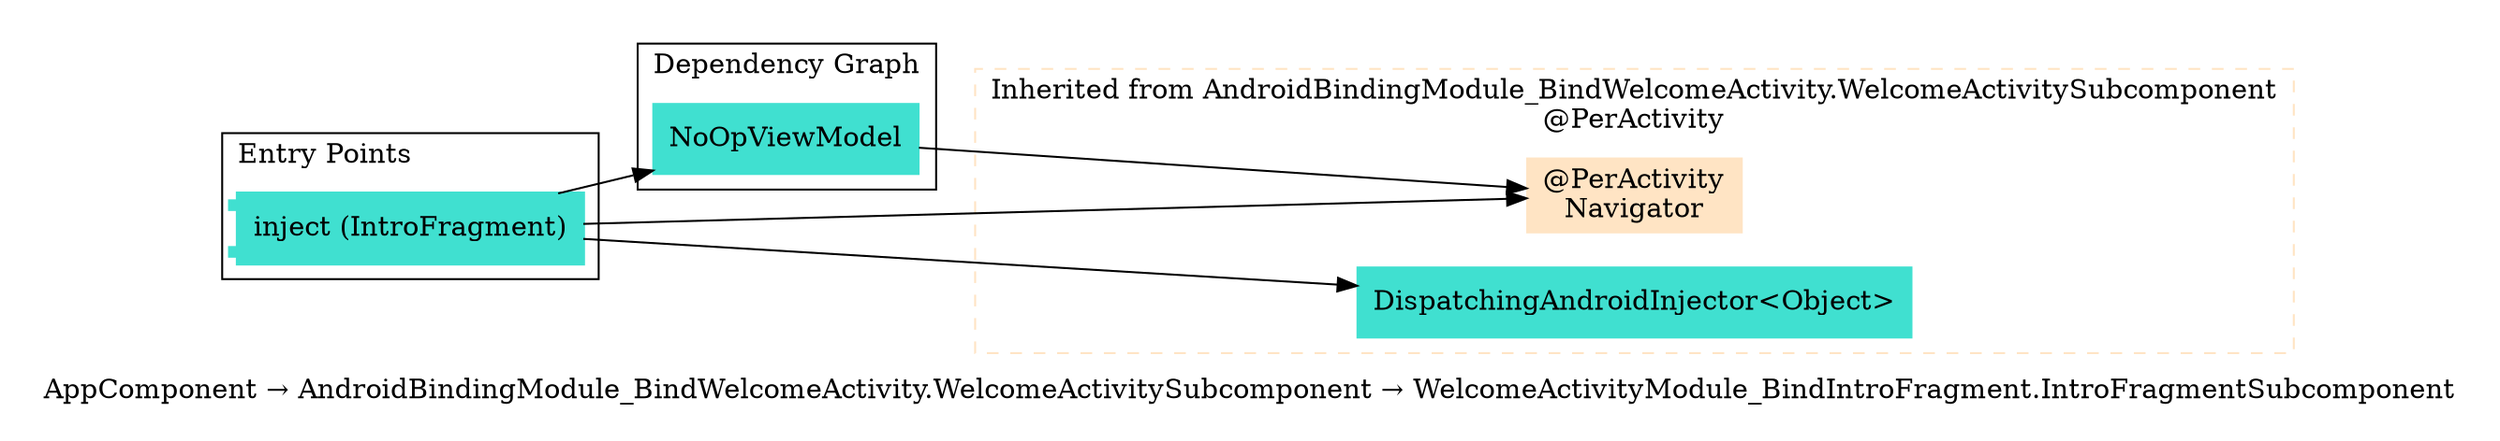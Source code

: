 digraph "org.owntracks.android.injection.components.AppComponent → org.owntracks.android.injection.modules.AndroidBindingModule_BindWelcomeActivity.WelcomeActivitySubcomponent → org.owntracks.android.ui.welcome.WelcomeActivityModule_BindIntroFragment.IntroFragmentSubcomponent" {
  graph [rankdir="LR", labeljust="l", label="AppComponent → AndroidBindingModule_BindWelcomeActivity.WelcomeActivitySubcomponent → WelcomeActivityModule_BindIntroFragment.IntroFragmentSubcomponent", pad="0.2", compound="true"]
  node [shape="rectangle", style="filled", color="turquoise"]
  subgraph "cluster_Entry Points" {
    graph [labeljust="l", label="Entry Points"]
    node [shape="component", penwidth="2"]
    "57e05e0e-ff03-4566-90ad-32c6184a6ff6" [label="inject (IntroFragment)", color="turquoise", shape="component"]
  }
  subgraph "cluster_Dependency Graph" {
    graph [labeljust="l", label="Dependency Graph"]
    "81a0d1aa-8eea-4c85-8056-83822c333ba5" [label="NoOpViewModel", color="turquoise"]
  }
  subgraph "cluster_Subcomponents" {
    graph [labeljust="l", shape="folder", label="Subcomponents"]
  }
  subgraph "cluster_AppComponent → AndroidBindingModule_BindWelcomeActivity.WelcomeActivitySubcomponent" {
    graph [labeljust="c", label="Inherited from AndroidBindingModule_BindWelcomeActivity.WelcomeActivitySubcomponent\n@PerActivity", style="dashed", href="org.owntracks.android.injection.modules.AndroidBindingModule_BindWelcomeActivity.WelcomeActivitySubcomponent.svg", color="bisque"]
    "2e2b6fba-3c4c-4a0d-a8f3-cc0e0bcd0f35" [label="DispatchingAndroidInjector<Object>", color="turquoise"]
    "5992e2c5-bd42-4dea-a97d-c4a56fa88282" [label="@PerActivity\nNavigator", color="bisque"]
    "5992e2c5-bd42-4dea-a97d-c4a56fa88282" [label="@PerActivity\nNavigator", color="bisque"]
  }
  subgraph "cluster_AppComponent → AndroidBindingModule_BindWelcomeActivity.WelcomeActivitySubcomponent → WelcomeActivityModule_BindIntroFragment.IntroFragmentSubcomponent" {
    graph [labeljust="c", label="Inherited from WelcomeActivityModule_BindIntroFragment.IntroFragmentSubcomponent\n@PerFragment", style="dashed", href="org.owntracks.android.ui.welcome.WelcomeActivityModule_BindIntroFragment.IntroFragmentSubcomponent.svg", color="coral"]
    "81a0d1aa-8eea-4c85-8056-83822c333ba5" [label="NoOpViewModel", color="turquoise"]
  }
  "57e05e0e-ff03-4566-90ad-32c6184a6ff6" -> "2e2b6fba-3c4c-4a0d-a8f3-cc0e0bcd0f35"
  "57e05e0e-ff03-4566-90ad-32c6184a6ff6" -> "5992e2c5-bd42-4dea-a97d-c4a56fa88282"
  "57e05e0e-ff03-4566-90ad-32c6184a6ff6" -> "81a0d1aa-8eea-4c85-8056-83822c333ba5"
  "81a0d1aa-8eea-4c85-8056-83822c333ba5" -> "5992e2c5-bd42-4dea-a97d-c4a56fa88282"
}

